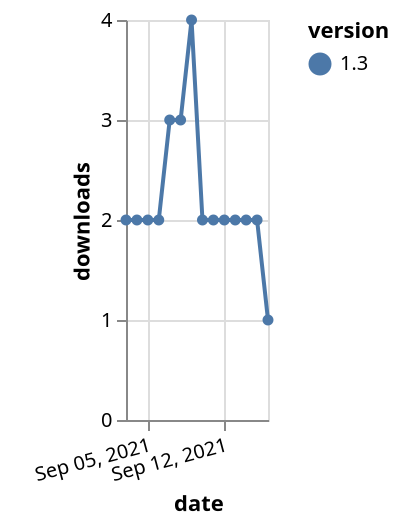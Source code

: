{"$schema": "https://vega.github.io/schema/vega-lite/v5.json", "description": "A simple bar chart with embedded data.", "data": {"values": [{"date": "2021-09-03", "total": 2294, "delta": 2, "version": "1.3"}, {"date": "2021-09-04", "total": 2296, "delta": 2, "version": "1.3"}, {"date": "2021-09-05", "total": 2298, "delta": 2, "version": "1.3"}, {"date": "2021-09-06", "total": 2300, "delta": 2, "version": "1.3"}, {"date": "2021-09-07", "total": 2303, "delta": 3, "version": "1.3"}, {"date": "2021-09-08", "total": 2306, "delta": 3, "version": "1.3"}, {"date": "2021-09-09", "total": 2310, "delta": 4, "version": "1.3"}, {"date": "2021-09-10", "total": 2312, "delta": 2, "version": "1.3"}, {"date": "2021-09-11", "total": 2314, "delta": 2, "version": "1.3"}, {"date": "2021-09-12", "total": 2316, "delta": 2, "version": "1.3"}, {"date": "2021-09-13", "total": 2318, "delta": 2, "version": "1.3"}, {"date": "2021-09-14", "total": 2320, "delta": 2, "version": "1.3"}, {"date": "2021-09-15", "total": 2322, "delta": 2, "version": "1.3"}, {"date": "2021-09-16", "total": 2323, "delta": 1, "version": "1.3"}]}, "width": "container", "mark": {"type": "line", "point": {"filled": true}}, "encoding": {"x": {"field": "date", "type": "temporal", "timeUnit": "yearmonthdate", "title": "date", "axis": {"labelAngle": -15}}, "y": {"field": "delta", "type": "quantitative", "title": "downloads"}, "color": {"field": "version", "type": "nominal"}, "tooltip": {"field": "delta"}}}